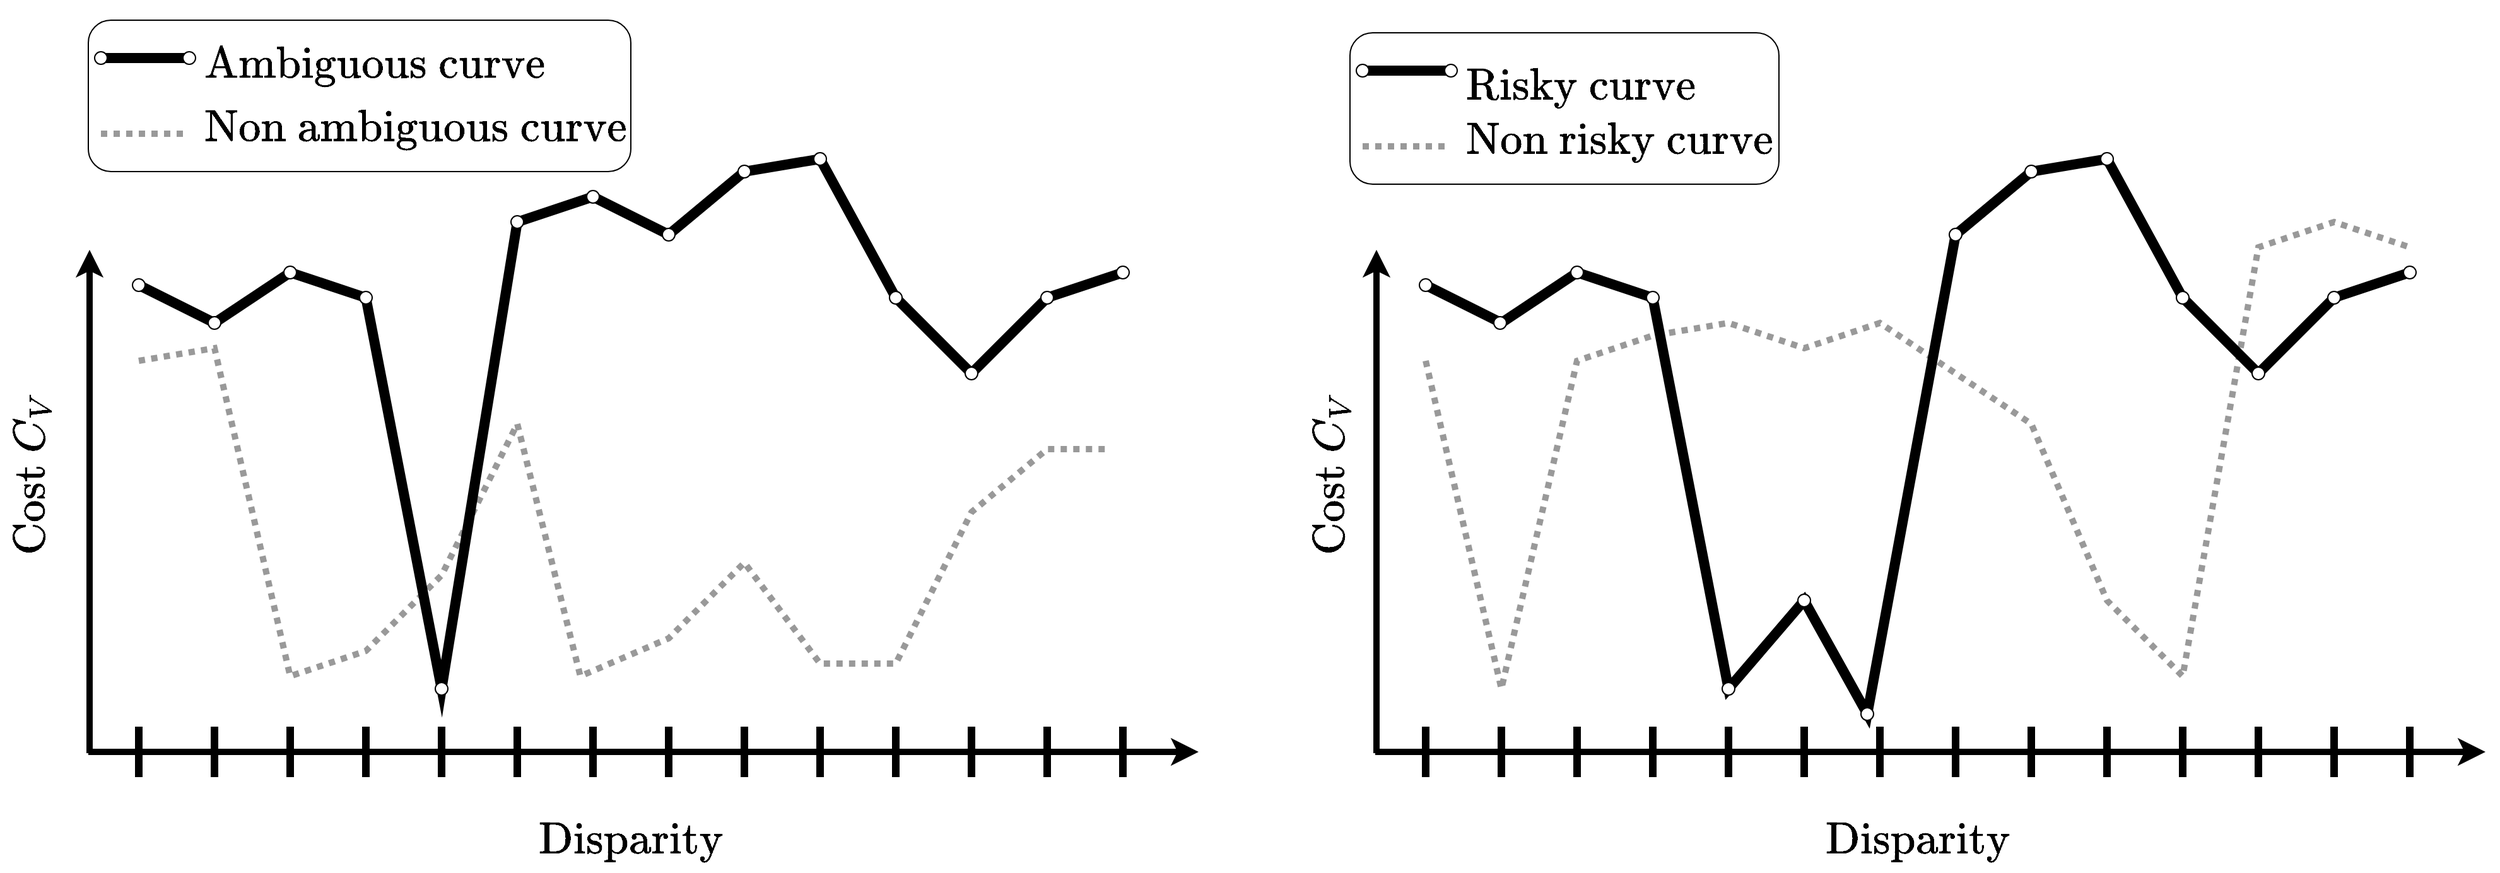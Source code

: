 <mxfile version="24.7.7">
  <diagram name="Page-1" id="RqPp55l7aPgEUDHKzj_P">
    <mxGraphModel dx="1533" dy="1731" grid="1" gridSize="10" guides="1" tooltips="1" connect="1" arrows="1" fold="1" page="1" pageScale="1" pageWidth="827" pageHeight="1169" math="1" shadow="0">
      <root>
        <mxCell id="0" />
        <mxCell id="1" parent="0" />
        <mxCell id="rwSxF8z0icLIVZ8mAubm-23" value="" style="endArrow=none;html=1;rounded=0;strokeWidth=5;dashed=1;dashPattern=1 1;strokeColor=#999999;" edge="1" parent="1">
          <mxGeometry width="50" height="50" relative="1" as="geometry">
            <mxPoint x="2880" y="430" as="sourcePoint" />
            <mxPoint x="3660" y="340" as="targetPoint" />
            <Array as="points">
              <mxPoint x="2940" y="690" />
              <mxPoint x="3000" y="430" />
              <mxPoint x="3060" y="410" />
              <mxPoint x="3120" y="400" />
              <mxPoint x="3180" y="420" />
              <mxPoint x="3240" y="400" />
              <mxPoint x="3300" y="440" />
              <mxPoint x="3360" y="480" />
              <mxPoint x="3420" y="620" />
              <mxPoint x="3480" y="680" />
              <mxPoint x="3540" y="340" />
              <mxPoint x="3600" y="320" />
            </Array>
          </mxGeometry>
        </mxCell>
        <mxCell id="rwSxF8z0icLIVZ8mAubm-1" value="" style="endArrow=none;html=1;rounded=0;strokeWidth=8;" edge="1" parent="1">
          <mxGeometry width="50" height="50" relative="1" as="geometry">
            <mxPoint x="2880" y="370" as="sourcePoint" />
            <mxPoint x="3660" y="360" as="targetPoint" />
            <Array as="points">
              <mxPoint x="2940" y="400" />
              <mxPoint x="3000" y="360" />
              <mxPoint x="3060" y="380" />
              <mxPoint x="3120" y="690" />
              <mxPoint x="3180" y="620" />
              <mxPoint x="3230" y="710" />
              <mxPoint x="3300" y="330" />
              <mxPoint x="3360" y="280" />
              <mxPoint x="3420" y="270" />
              <mxPoint x="3480" y="380" />
              <mxPoint x="3540" y="440" />
              <mxPoint x="3600" y="380" />
            </Array>
          </mxGeometry>
        </mxCell>
        <mxCell id="rwSxF8z0icLIVZ8mAubm-3" value="" style="endArrow=classic;html=1;rounded=0;strokeWidth=5;" edge="1" parent="1">
          <mxGeometry width="50" height="50" relative="1" as="geometry">
            <mxPoint x="2840" y="740" as="sourcePoint" />
            <mxPoint x="3720" y="740" as="targetPoint" />
          </mxGeometry>
        </mxCell>
        <mxCell id="rwSxF8z0icLIVZ8mAubm-4" value="" style="endArrow=classic;html=1;rounded=0;strokeWidth=5;" edge="1" parent="1">
          <mxGeometry width="50" height="50" relative="1" as="geometry">
            <mxPoint x="2841" y="741" as="sourcePoint" />
            <mxPoint x="2841" y="342" as="targetPoint" />
          </mxGeometry>
        </mxCell>
        <mxCell id="rwSxF8z0icLIVZ8mAubm-8" value="" style="endArrow=none;html=1;rounded=0;strokeWidth=6;" edge="1" parent="1">
          <mxGeometry width="50" height="50" relative="1" as="geometry">
            <mxPoint x="2880" y="760" as="sourcePoint" />
            <mxPoint x="2880" y="720" as="targetPoint" />
          </mxGeometry>
        </mxCell>
        <mxCell id="rwSxF8z0icLIVZ8mAubm-9" value="" style="endArrow=none;html=1;rounded=0;strokeWidth=6;" edge="1" parent="1">
          <mxGeometry width="50" height="50" relative="1" as="geometry">
            <mxPoint x="2940" y="760" as="sourcePoint" />
            <mxPoint x="2940" y="720" as="targetPoint" />
          </mxGeometry>
        </mxCell>
        <mxCell id="rwSxF8z0icLIVZ8mAubm-10" value="" style="endArrow=none;html=1;rounded=0;strokeWidth=6;" edge="1" parent="1">
          <mxGeometry width="50" height="50" relative="1" as="geometry">
            <mxPoint x="3000" y="760" as="sourcePoint" />
            <mxPoint x="3000" y="720" as="targetPoint" />
          </mxGeometry>
        </mxCell>
        <mxCell id="rwSxF8z0icLIVZ8mAubm-11" value="" style="endArrow=none;html=1;rounded=0;strokeWidth=6;" edge="1" parent="1">
          <mxGeometry width="50" height="50" relative="1" as="geometry">
            <mxPoint x="3060" y="760" as="sourcePoint" />
            <mxPoint x="3060" y="720" as="targetPoint" />
          </mxGeometry>
        </mxCell>
        <mxCell id="rwSxF8z0icLIVZ8mAubm-12" value="" style="endArrow=none;html=1;rounded=0;strokeWidth=6;" edge="1" parent="1">
          <mxGeometry width="50" height="50" relative="1" as="geometry">
            <mxPoint x="3120" y="760" as="sourcePoint" />
            <mxPoint x="3120" y="720" as="targetPoint" />
          </mxGeometry>
        </mxCell>
        <mxCell id="rwSxF8z0icLIVZ8mAubm-13" value="" style="endArrow=none;html=1;rounded=0;strokeWidth=6;" edge="1" parent="1">
          <mxGeometry width="50" height="50" relative="1" as="geometry">
            <mxPoint x="3180" y="760" as="sourcePoint" />
            <mxPoint x="3180" y="720" as="targetPoint" />
          </mxGeometry>
        </mxCell>
        <mxCell id="rwSxF8z0icLIVZ8mAubm-14" value="" style="endArrow=none;html=1;rounded=0;strokeWidth=6;" edge="1" parent="1">
          <mxGeometry width="50" height="50" relative="1" as="geometry">
            <mxPoint x="3240" y="760" as="sourcePoint" />
            <mxPoint x="3240" y="720" as="targetPoint" />
          </mxGeometry>
        </mxCell>
        <mxCell id="rwSxF8z0icLIVZ8mAubm-15" value="" style="endArrow=none;html=1;rounded=0;strokeWidth=6;" edge="1" parent="1">
          <mxGeometry width="50" height="50" relative="1" as="geometry">
            <mxPoint x="3300" y="760" as="sourcePoint" />
            <mxPoint x="3300" y="720" as="targetPoint" />
          </mxGeometry>
        </mxCell>
        <mxCell id="rwSxF8z0icLIVZ8mAubm-16" value="" style="endArrow=none;html=1;rounded=0;strokeWidth=6;" edge="1" parent="1">
          <mxGeometry width="50" height="50" relative="1" as="geometry">
            <mxPoint x="3360" y="760" as="sourcePoint" />
            <mxPoint x="3360" y="720" as="targetPoint" />
          </mxGeometry>
        </mxCell>
        <mxCell id="rwSxF8z0icLIVZ8mAubm-17" value="" style="endArrow=none;html=1;rounded=0;strokeWidth=6;" edge="1" parent="1">
          <mxGeometry width="50" height="50" relative="1" as="geometry">
            <mxPoint x="3420" y="760" as="sourcePoint" />
            <mxPoint x="3420" y="720" as="targetPoint" />
          </mxGeometry>
        </mxCell>
        <mxCell id="rwSxF8z0icLIVZ8mAubm-18" value="" style="endArrow=none;html=1;rounded=0;strokeWidth=6;" edge="1" parent="1">
          <mxGeometry width="50" height="50" relative="1" as="geometry">
            <mxPoint x="3480" y="760" as="sourcePoint" />
            <mxPoint x="3480" y="720" as="targetPoint" />
          </mxGeometry>
        </mxCell>
        <mxCell id="rwSxF8z0icLIVZ8mAubm-19" value="" style="endArrow=none;html=1;rounded=0;strokeWidth=6;" edge="1" parent="1">
          <mxGeometry width="50" height="50" relative="1" as="geometry">
            <mxPoint x="3540" y="760" as="sourcePoint" />
            <mxPoint x="3540" y="720" as="targetPoint" />
          </mxGeometry>
        </mxCell>
        <mxCell id="rwSxF8z0icLIVZ8mAubm-20" value="" style="endArrow=none;html=1;rounded=0;strokeWidth=6;" edge="1" parent="1">
          <mxGeometry width="50" height="50" relative="1" as="geometry">
            <mxPoint x="3600" y="760" as="sourcePoint" />
            <mxPoint x="3600" y="720" as="targetPoint" />
          </mxGeometry>
        </mxCell>
        <mxCell id="rwSxF8z0icLIVZ8mAubm-21" value="" style="endArrow=none;html=1;rounded=0;strokeWidth=6;" edge="1" parent="1">
          <mxGeometry width="50" height="50" relative="1" as="geometry">
            <mxPoint x="3660" y="760" as="sourcePoint" />
            <mxPoint x="3660" y="720" as="targetPoint" />
          </mxGeometry>
        </mxCell>
        <mxCell id="rwSxF8z0icLIVZ8mAubm-26" value="" style="endArrow=classic;html=1;rounded=0;strokeWidth=5;" edge="1" parent="1">
          <mxGeometry width="50" height="50" relative="1" as="geometry">
            <mxPoint x="1820" y="740" as="sourcePoint" />
            <mxPoint x="2700" y="740" as="targetPoint" />
          </mxGeometry>
        </mxCell>
        <mxCell id="rwSxF8z0icLIVZ8mAubm-27" value="" style="endArrow=classic;html=1;rounded=0;strokeWidth=5;" edge="1" parent="1">
          <mxGeometry width="50" height="50" relative="1" as="geometry">
            <mxPoint x="1821" y="741" as="sourcePoint" />
            <mxPoint x="1821" y="342" as="targetPoint" />
          </mxGeometry>
        </mxCell>
        <mxCell id="rwSxF8z0icLIVZ8mAubm-29" value="" style="endArrow=none;html=1;rounded=0;strokeWidth=6;" edge="1" parent="1">
          <mxGeometry width="50" height="50" relative="1" as="geometry">
            <mxPoint x="1860" y="760" as="sourcePoint" />
            <mxPoint x="1860" y="720" as="targetPoint" />
          </mxGeometry>
        </mxCell>
        <mxCell id="rwSxF8z0icLIVZ8mAubm-30" value="" style="endArrow=none;html=1;rounded=0;strokeWidth=6;" edge="1" parent="1">
          <mxGeometry width="50" height="50" relative="1" as="geometry">
            <mxPoint x="1920" y="760" as="sourcePoint" />
            <mxPoint x="1920" y="720" as="targetPoint" />
          </mxGeometry>
        </mxCell>
        <mxCell id="rwSxF8z0icLIVZ8mAubm-31" value="" style="endArrow=none;html=1;rounded=0;strokeWidth=6;" edge="1" parent="1">
          <mxGeometry width="50" height="50" relative="1" as="geometry">
            <mxPoint x="1980" y="760" as="sourcePoint" />
            <mxPoint x="1980" y="720" as="targetPoint" />
          </mxGeometry>
        </mxCell>
        <mxCell id="rwSxF8z0icLIVZ8mAubm-32" value="" style="endArrow=none;html=1;rounded=0;strokeWidth=6;" edge="1" parent="1">
          <mxGeometry width="50" height="50" relative="1" as="geometry">
            <mxPoint x="2040" y="760" as="sourcePoint" />
            <mxPoint x="2040" y="720" as="targetPoint" />
          </mxGeometry>
        </mxCell>
        <mxCell id="rwSxF8z0icLIVZ8mAubm-33" value="" style="endArrow=none;html=1;rounded=0;strokeWidth=6;" edge="1" parent="1">
          <mxGeometry width="50" height="50" relative="1" as="geometry">
            <mxPoint x="2100" y="760" as="sourcePoint" />
            <mxPoint x="2100" y="720" as="targetPoint" />
          </mxGeometry>
        </mxCell>
        <mxCell id="rwSxF8z0icLIVZ8mAubm-34" value="" style="endArrow=none;html=1;rounded=0;strokeWidth=6;" edge="1" parent="1">
          <mxGeometry width="50" height="50" relative="1" as="geometry">
            <mxPoint x="2160" y="760" as="sourcePoint" />
            <mxPoint x="2160" y="720" as="targetPoint" />
          </mxGeometry>
        </mxCell>
        <mxCell id="rwSxF8z0icLIVZ8mAubm-35" value="" style="endArrow=none;html=1;rounded=0;strokeWidth=6;" edge="1" parent="1">
          <mxGeometry width="50" height="50" relative="1" as="geometry">
            <mxPoint x="2220" y="760" as="sourcePoint" />
            <mxPoint x="2220" y="720" as="targetPoint" />
          </mxGeometry>
        </mxCell>
        <mxCell id="rwSxF8z0icLIVZ8mAubm-36" value="" style="endArrow=none;html=1;rounded=0;strokeWidth=6;" edge="1" parent="1">
          <mxGeometry width="50" height="50" relative="1" as="geometry">
            <mxPoint x="2280" y="760" as="sourcePoint" />
            <mxPoint x="2280" y="720" as="targetPoint" />
          </mxGeometry>
        </mxCell>
        <mxCell id="rwSxF8z0icLIVZ8mAubm-37" value="" style="endArrow=none;html=1;rounded=0;strokeWidth=6;" edge="1" parent="1">
          <mxGeometry width="50" height="50" relative="1" as="geometry">
            <mxPoint x="2340" y="760" as="sourcePoint" />
            <mxPoint x="2340" y="720" as="targetPoint" />
          </mxGeometry>
        </mxCell>
        <mxCell id="rwSxF8z0icLIVZ8mAubm-38" value="" style="endArrow=none;html=1;rounded=0;strokeWidth=6;" edge="1" parent="1">
          <mxGeometry width="50" height="50" relative="1" as="geometry">
            <mxPoint x="2400" y="760" as="sourcePoint" />
            <mxPoint x="2400" y="720" as="targetPoint" />
          </mxGeometry>
        </mxCell>
        <mxCell id="rwSxF8z0icLIVZ8mAubm-39" value="" style="endArrow=none;html=1;rounded=0;strokeWidth=6;" edge="1" parent="1">
          <mxGeometry width="50" height="50" relative="1" as="geometry">
            <mxPoint x="2460" y="760" as="sourcePoint" />
            <mxPoint x="2460" y="720" as="targetPoint" />
          </mxGeometry>
        </mxCell>
        <mxCell id="rwSxF8z0icLIVZ8mAubm-40" value="" style="endArrow=none;html=1;rounded=0;strokeWidth=6;" edge="1" parent="1">
          <mxGeometry width="50" height="50" relative="1" as="geometry">
            <mxPoint x="2520" y="760" as="sourcePoint" />
            <mxPoint x="2520" y="720" as="targetPoint" />
          </mxGeometry>
        </mxCell>
        <mxCell id="rwSxF8z0icLIVZ8mAubm-41" value="" style="endArrow=none;html=1;rounded=0;strokeWidth=6;" edge="1" parent="1">
          <mxGeometry width="50" height="50" relative="1" as="geometry">
            <mxPoint x="2580" y="760" as="sourcePoint" />
            <mxPoint x="2580" y="720" as="targetPoint" />
          </mxGeometry>
        </mxCell>
        <mxCell id="rwSxF8z0icLIVZ8mAubm-42" value="" style="endArrow=none;html=1;rounded=0;strokeWidth=6;" edge="1" parent="1">
          <mxGeometry width="50" height="50" relative="1" as="geometry">
            <mxPoint x="2640" y="760" as="sourcePoint" />
            <mxPoint x="2640" y="720" as="targetPoint" />
          </mxGeometry>
        </mxCell>
        <mxCell id="rwSxF8z0icLIVZ8mAubm-43" value="" style="endArrow=none;html=1;rounded=0;strokeWidth=5;dashed=1;dashPattern=1 1;fontColor=#999999;strokeColor=#999999;" edge="1" parent="1">
          <mxGeometry width="50" height="50" relative="1" as="geometry">
            <mxPoint x="1860" y="430" as="sourcePoint" />
            <mxPoint x="2630" y="500" as="targetPoint" />
            <Array as="points">
              <mxPoint x="1920" y="420" />
              <mxPoint x="1980" y="680" />
              <mxPoint x="2040" y="660" />
              <mxPoint x="2100" y="600" />
              <mxPoint x="2160" y="480" />
              <mxPoint x="2210" y="680" />
              <mxPoint x="2280" y="650" />
              <mxPoint x="2340" y="590" />
              <mxPoint x="2400" y="670" />
              <mxPoint x="2460" y="670" />
              <mxPoint x="2520" y="550" />
              <mxPoint x="2580" y="500" />
            </Array>
          </mxGeometry>
        </mxCell>
        <mxCell id="rwSxF8z0icLIVZ8mAubm-44" value="" style="rounded=1;whiteSpace=wrap;html=1;" vertex="1" parent="1">
          <mxGeometry x="1820" y="160" width="430" height="120" as="geometry" />
        </mxCell>
        <mxCell id="rwSxF8z0icLIVZ8mAubm-45" value="" style="endArrow=none;html=1;rounded=0;strokeWidth=8;" edge="1" parent="1">
          <mxGeometry width="50" height="50" relative="1" as="geometry">
            <mxPoint x="1830" y="190" as="sourcePoint" />
            <mxPoint x="1900" y="190" as="targetPoint" />
          </mxGeometry>
        </mxCell>
        <mxCell id="rwSxF8z0icLIVZ8mAubm-46" value="" style="endArrow=none;html=1;rounded=0;strokeWidth=5;dashed=1;dashPattern=1 1;strokeColor=#999999;" edge="1" parent="1">
          <mxGeometry width="50" height="50" relative="1" as="geometry">
            <mxPoint x="1830" y="250" as="sourcePoint" />
            <mxPoint x="1900" y="250" as="targetPoint" />
          </mxGeometry>
        </mxCell>
        <mxCell id="rwSxF8z0icLIVZ8mAubm-48" value="&#xa;&lt;font style=&quot;font-size: 30px;&quot;&gt;\(\text{Ambiguous curve}\)&lt;/font&gt;&#xa;&#xa;" style="text;html=1;align=left;verticalAlign=middle;whiteSpace=wrap;rounded=0;" vertex="1" parent="1">
          <mxGeometry x="1910" y="176.5" width="290" height="50" as="geometry" />
        </mxCell>
        <mxCell id="rwSxF8z0icLIVZ8mAubm-49" value="&lt;br&gt;&lt;font style=&quot;font-size: 30px;&quot;&gt;\(\text{Non ambiguous curve}\)&lt;/font&gt;&lt;div&gt;&lt;br&gt;&lt;/div&gt;" style="text;html=1;align=left;verticalAlign=middle;whiteSpace=wrap;rounded=0;" vertex="1" parent="1">
          <mxGeometry x="1910" y="220" width="330" height="50" as="geometry" />
        </mxCell>
        <mxCell id="rwSxF8z0icLIVZ8mAubm-50" value="" style="rounded=1;whiteSpace=wrap;html=1;" vertex="1" parent="1">
          <mxGeometry x="2820" y="170" width="340" height="120" as="geometry" />
        </mxCell>
        <mxCell id="rwSxF8z0icLIVZ8mAubm-51" value="" style="endArrow=none;html=1;rounded=0;strokeWidth=8;" edge="1" parent="1">
          <mxGeometry width="50" height="50" relative="1" as="geometry">
            <mxPoint x="2830" y="200" as="sourcePoint" />
            <mxPoint x="2900" y="200" as="targetPoint" />
          </mxGeometry>
        </mxCell>
        <mxCell id="rwSxF8z0icLIVZ8mAubm-52" value="" style="endArrow=none;html=1;rounded=0;strokeWidth=5;dashed=1;dashPattern=1 1;strokeColor=#999999;" edge="1" parent="1">
          <mxGeometry width="50" height="50" relative="1" as="geometry">
            <mxPoint x="2830" y="260" as="sourcePoint" />
            <mxPoint x="2900" y="260" as="targetPoint" />
          </mxGeometry>
        </mxCell>
        <mxCell id="rwSxF8z0icLIVZ8mAubm-53" value="&lt;br&gt;&lt;font style=&quot;font-size: 30px;&quot;&gt;\(\text{Risky curve}\)&lt;/font&gt;&lt;div&gt;&lt;br/&gt;&lt;/div&gt;" style="text;html=1;align=left;verticalAlign=middle;whiteSpace=wrap;rounded=0;" vertex="1" parent="1">
          <mxGeometry x="2910" y="186.5" width="210" height="50" as="geometry" />
        </mxCell>
        <mxCell id="rwSxF8z0icLIVZ8mAubm-54" value="&lt;br&gt;&lt;font style=&quot;font-size: 30px;&quot;&gt;\(\text{Non risky curve}\)&lt;/font&gt;&lt;div&gt;&lt;br&gt;&lt;/div&gt;" style="text;html=1;align=left;verticalAlign=middle;whiteSpace=wrap;rounded=0;" vertex="1" parent="1">
          <mxGeometry x="2910" y="230" width="240" height="50" as="geometry" />
        </mxCell>
        <mxCell id="rwSxF8z0icLIVZ8mAubm-58" value="" style="endArrow=none;html=1;rounded=0;strokeWidth=8;" edge="1" parent="1">
          <mxGeometry width="50" height="50" relative="1" as="geometry">
            <mxPoint x="1860" y="370" as="sourcePoint" />
            <mxPoint x="2640" y="360" as="targetPoint" />
            <Array as="points">
              <mxPoint x="1920" y="400" />
              <mxPoint x="1980" y="360" />
              <mxPoint x="2040" y="380" />
              <mxPoint x="2100" y="690" />
              <mxPoint x="2160" y="320" />
              <mxPoint x="2220" y="300" />
              <mxPoint x="2280" y="330" />
              <mxPoint x="2340" y="280" />
              <mxPoint x="2400" y="270" />
              <mxPoint x="2460" y="380" />
              <mxPoint x="2520" y="440" />
              <mxPoint x="2580" y="380" />
            </Array>
          </mxGeometry>
        </mxCell>
        <mxCell id="rwSxF8z0icLIVZ8mAubm-65" value="" style="ellipse;whiteSpace=wrap;html=1;aspect=fixed;" vertex="1" parent="1">
          <mxGeometry x="2095" y="685" width="10" height="10" as="geometry" />
        </mxCell>
        <mxCell id="rwSxF8z0icLIVZ8mAubm-66" value="" style="ellipse;whiteSpace=wrap;html=1;aspect=fixed;" vertex="1" parent="1">
          <mxGeometry x="2035" y="375" width="10" height="10" as="geometry" />
        </mxCell>
        <mxCell id="rwSxF8z0icLIVZ8mAubm-67" value="" style="ellipse;whiteSpace=wrap;html=1;aspect=fixed;" vertex="1" parent="1">
          <mxGeometry x="1855" y="365" width="10" height="10" as="geometry" />
        </mxCell>
        <mxCell id="rwSxF8z0icLIVZ8mAubm-68" value="" style="ellipse;whiteSpace=wrap;html=1;aspect=fixed;" vertex="1" parent="1">
          <mxGeometry x="1915" y="395" width="10" height="10" as="geometry" />
        </mxCell>
        <mxCell id="rwSxF8z0icLIVZ8mAubm-69" value="" style="ellipse;whiteSpace=wrap;html=1;aspect=fixed;" vertex="1" parent="1">
          <mxGeometry x="1975" y="355" width="10" height="10" as="geometry" />
        </mxCell>
        <mxCell id="rwSxF8z0icLIVZ8mAubm-70" value="" style="ellipse;whiteSpace=wrap;html=1;aspect=fixed;" vertex="1" parent="1">
          <mxGeometry x="2275" y="325" width="10" height="10" as="geometry" />
        </mxCell>
        <mxCell id="rwSxF8z0icLIVZ8mAubm-71" value="" style="ellipse;whiteSpace=wrap;html=1;aspect=fixed;" vertex="1" parent="1">
          <mxGeometry x="2335" y="275" width="10" height="10" as="geometry" />
        </mxCell>
        <mxCell id="rwSxF8z0icLIVZ8mAubm-72" value="" style="ellipse;whiteSpace=wrap;html=1;aspect=fixed;" vertex="1" parent="1">
          <mxGeometry x="2395" y="265" width="10" height="10" as="geometry" />
        </mxCell>
        <mxCell id="rwSxF8z0icLIVZ8mAubm-73" value="" style="ellipse;whiteSpace=wrap;html=1;aspect=fixed;" vertex="1" parent="1">
          <mxGeometry x="2455" y="375" width="10" height="10" as="geometry" />
        </mxCell>
        <mxCell id="rwSxF8z0icLIVZ8mAubm-74" value="" style="ellipse;whiteSpace=wrap;html=1;aspect=fixed;" vertex="1" parent="1">
          <mxGeometry x="2515" y="435" width="10" height="10" as="geometry" />
        </mxCell>
        <mxCell id="rwSxF8z0icLIVZ8mAubm-75" value="" style="ellipse;whiteSpace=wrap;html=1;aspect=fixed;" vertex="1" parent="1">
          <mxGeometry x="2575" y="375" width="10" height="10" as="geometry" />
        </mxCell>
        <mxCell id="rwSxF8z0icLIVZ8mAubm-76" value="" style="ellipse;whiteSpace=wrap;html=1;aspect=fixed;" vertex="1" parent="1">
          <mxGeometry x="2635" y="355" width="10" height="10" as="geometry" />
        </mxCell>
        <mxCell id="rwSxF8z0icLIVZ8mAubm-77" value="" style="ellipse;whiteSpace=wrap;html=1;aspect=fixed;" vertex="1" parent="1">
          <mxGeometry x="2215" y="295" width="10" height="10" as="geometry" />
        </mxCell>
        <mxCell id="rwSxF8z0icLIVZ8mAubm-78" value="" style="ellipse;whiteSpace=wrap;html=1;aspect=fixed;" vertex="1" parent="1">
          <mxGeometry x="2155" y="315" width="10" height="10" as="geometry" />
        </mxCell>
        <mxCell id="rwSxF8z0icLIVZ8mAubm-80" value="" style="ellipse;whiteSpace=wrap;html=1;aspect=fixed;" vertex="1" parent="1">
          <mxGeometry x="2875" y="365" width="10" height="10" as="geometry" />
        </mxCell>
        <mxCell id="rwSxF8z0icLIVZ8mAubm-81" value="" style="ellipse;whiteSpace=wrap;html=1;aspect=fixed;" vertex="1" parent="1">
          <mxGeometry x="2934" y="395" width="10" height="10" as="geometry" />
        </mxCell>
        <mxCell id="rwSxF8z0icLIVZ8mAubm-82" value="" style="ellipse;whiteSpace=wrap;html=1;aspect=fixed;" vertex="1" parent="1">
          <mxGeometry x="2995" y="355" width="10" height="10" as="geometry" />
        </mxCell>
        <mxCell id="rwSxF8z0icLIVZ8mAubm-83" value="" style="ellipse;whiteSpace=wrap;html=1;aspect=fixed;" vertex="1" parent="1">
          <mxGeometry x="3055" y="375" width="10" height="10" as="geometry" />
        </mxCell>
        <mxCell id="rwSxF8z0icLIVZ8mAubm-85" value="" style="ellipse;whiteSpace=wrap;html=1;aspect=fixed;" vertex="1" parent="1">
          <mxGeometry x="3175" y="615" width="10" height="10" as="geometry" />
        </mxCell>
        <mxCell id="rwSxF8z0icLIVZ8mAubm-86" value="" style="ellipse;whiteSpace=wrap;html=1;aspect=fixed;" vertex="1" parent="1">
          <mxGeometry x="3225" y="705" width="10" height="10" as="geometry" />
        </mxCell>
        <mxCell id="rwSxF8z0icLIVZ8mAubm-87" value="" style="ellipse;whiteSpace=wrap;html=1;aspect=fixed;" vertex="1" parent="1">
          <mxGeometry x="3115" y="685" width="10" height="10" as="geometry" />
        </mxCell>
        <mxCell id="rwSxF8z0icLIVZ8mAubm-88" value="" style="ellipse;whiteSpace=wrap;html=1;aspect=fixed;" vertex="1" parent="1">
          <mxGeometry x="3295" y="325" width="10" height="10" as="geometry" />
        </mxCell>
        <mxCell id="rwSxF8z0icLIVZ8mAubm-89" value="" style="ellipse;whiteSpace=wrap;html=1;aspect=fixed;" vertex="1" parent="1">
          <mxGeometry x="3355" y="275" width="10" height="10" as="geometry" />
        </mxCell>
        <mxCell id="rwSxF8z0icLIVZ8mAubm-90" value="" style="ellipse;whiteSpace=wrap;html=1;aspect=fixed;" vertex="1" parent="1">
          <mxGeometry x="3415" y="265" width="10" height="10" as="geometry" />
        </mxCell>
        <mxCell id="rwSxF8z0icLIVZ8mAubm-91" value="" style="ellipse;whiteSpace=wrap;html=1;aspect=fixed;" vertex="1" parent="1">
          <mxGeometry x="3475" y="375" width="10" height="10" as="geometry" />
        </mxCell>
        <mxCell id="rwSxF8z0icLIVZ8mAubm-92" value="" style="ellipse;whiteSpace=wrap;html=1;aspect=fixed;" vertex="1" parent="1">
          <mxGeometry x="3535" y="435" width="10" height="10" as="geometry" />
        </mxCell>
        <mxCell id="rwSxF8z0icLIVZ8mAubm-93" value="" style="ellipse;whiteSpace=wrap;html=1;aspect=fixed;" vertex="1" parent="1">
          <mxGeometry x="3595" y="375" width="10" height="10" as="geometry" />
        </mxCell>
        <mxCell id="rwSxF8z0icLIVZ8mAubm-94" value="" style="ellipse;whiteSpace=wrap;html=1;aspect=fixed;" vertex="1" parent="1">
          <mxGeometry x="3655" y="355" width="10" height="10" as="geometry" />
        </mxCell>
        <mxCell id="rwSxF8z0icLIVZ8mAubm-95" value="" style="ellipse;whiteSpace=wrap;html=1;aspect=fixed;" vertex="1" parent="1">
          <mxGeometry x="1825" y="185" width="10" height="10" as="geometry" />
        </mxCell>
        <mxCell id="rwSxF8z0icLIVZ8mAubm-97" value="" style="ellipse;whiteSpace=wrap;html=1;aspect=fixed;" vertex="1" parent="1">
          <mxGeometry x="1895" y="185" width="10" height="10" as="geometry" />
        </mxCell>
        <mxCell id="rwSxF8z0icLIVZ8mAubm-98" value="" style="ellipse;whiteSpace=wrap;html=1;aspect=fixed;" vertex="1" parent="1">
          <mxGeometry x="2895" y="195" width="10" height="10" as="geometry" />
        </mxCell>
        <mxCell id="rwSxF8z0icLIVZ8mAubm-99" value="" style="ellipse;whiteSpace=wrap;html=1;aspect=fixed;" vertex="1" parent="1">
          <mxGeometry x="2825" y="195" width="10" height="10" as="geometry" />
        </mxCell>
        <mxCell id="rwSxF8z0icLIVZ8mAubm-100" value="&lt;font style=&quot;font-size: 30px;&quot;&gt;\(\text{Disparity}\)&lt;/font&gt;" style="text;html=1;strokeColor=none;fillColor=none;align=center;verticalAlign=middle;whiteSpace=wrap;rounded=0;" vertex="1" parent="1">
          <mxGeometry x="2115" y="785" width="270" height="50" as="geometry" />
        </mxCell>
        <mxCell id="rwSxF8z0icLIVZ8mAubm-101" value="&lt;font style=&quot;font-size: 30px;&quot;&gt;\(\text{Disparity}\)&lt;/font&gt;" style="text;html=1;strokeColor=none;fillColor=none;align=center;verticalAlign=middle;whiteSpace=wrap;rounded=0;" vertex="1" parent="1">
          <mxGeometry x="3135" y="785" width="270" height="50" as="geometry" />
        </mxCell>
        <mxCell id="rwSxF8z0icLIVZ8mAubm-102" value="&lt;font style=&quot;font-size: 30px;&quot;&gt;\(\text{Cost }C_V\)&lt;/font&gt;" style="text;html=1;strokeColor=none;fillColor=none;align=center;verticalAlign=middle;whiteSpace=wrap;rounded=0;rotation=-90;" vertex="1" parent="1">
          <mxGeometry x="1640" y="495" width="270" height="50" as="geometry" />
        </mxCell>
        <mxCell id="rwSxF8z0icLIVZ8mAubm-103" value="&lt;font style=&quot;font-size: 30px;&quot;&gt;\(\text{Cost }C_V\)&lt;/font&gt;" style="text;html=1;strokeColor=none;fillColor=none;align=center;verticalAlign=middle;whiteSpace=wrap;rounded=0;rotation=-90;" vertex="1" parent="1">
          <mxGeometry x="2670" y="495" width="270" height="50" as="geometry" />
        </mxCell>
      </root>
    </mxGraphModel>
  </diagram>
</mxfile>
